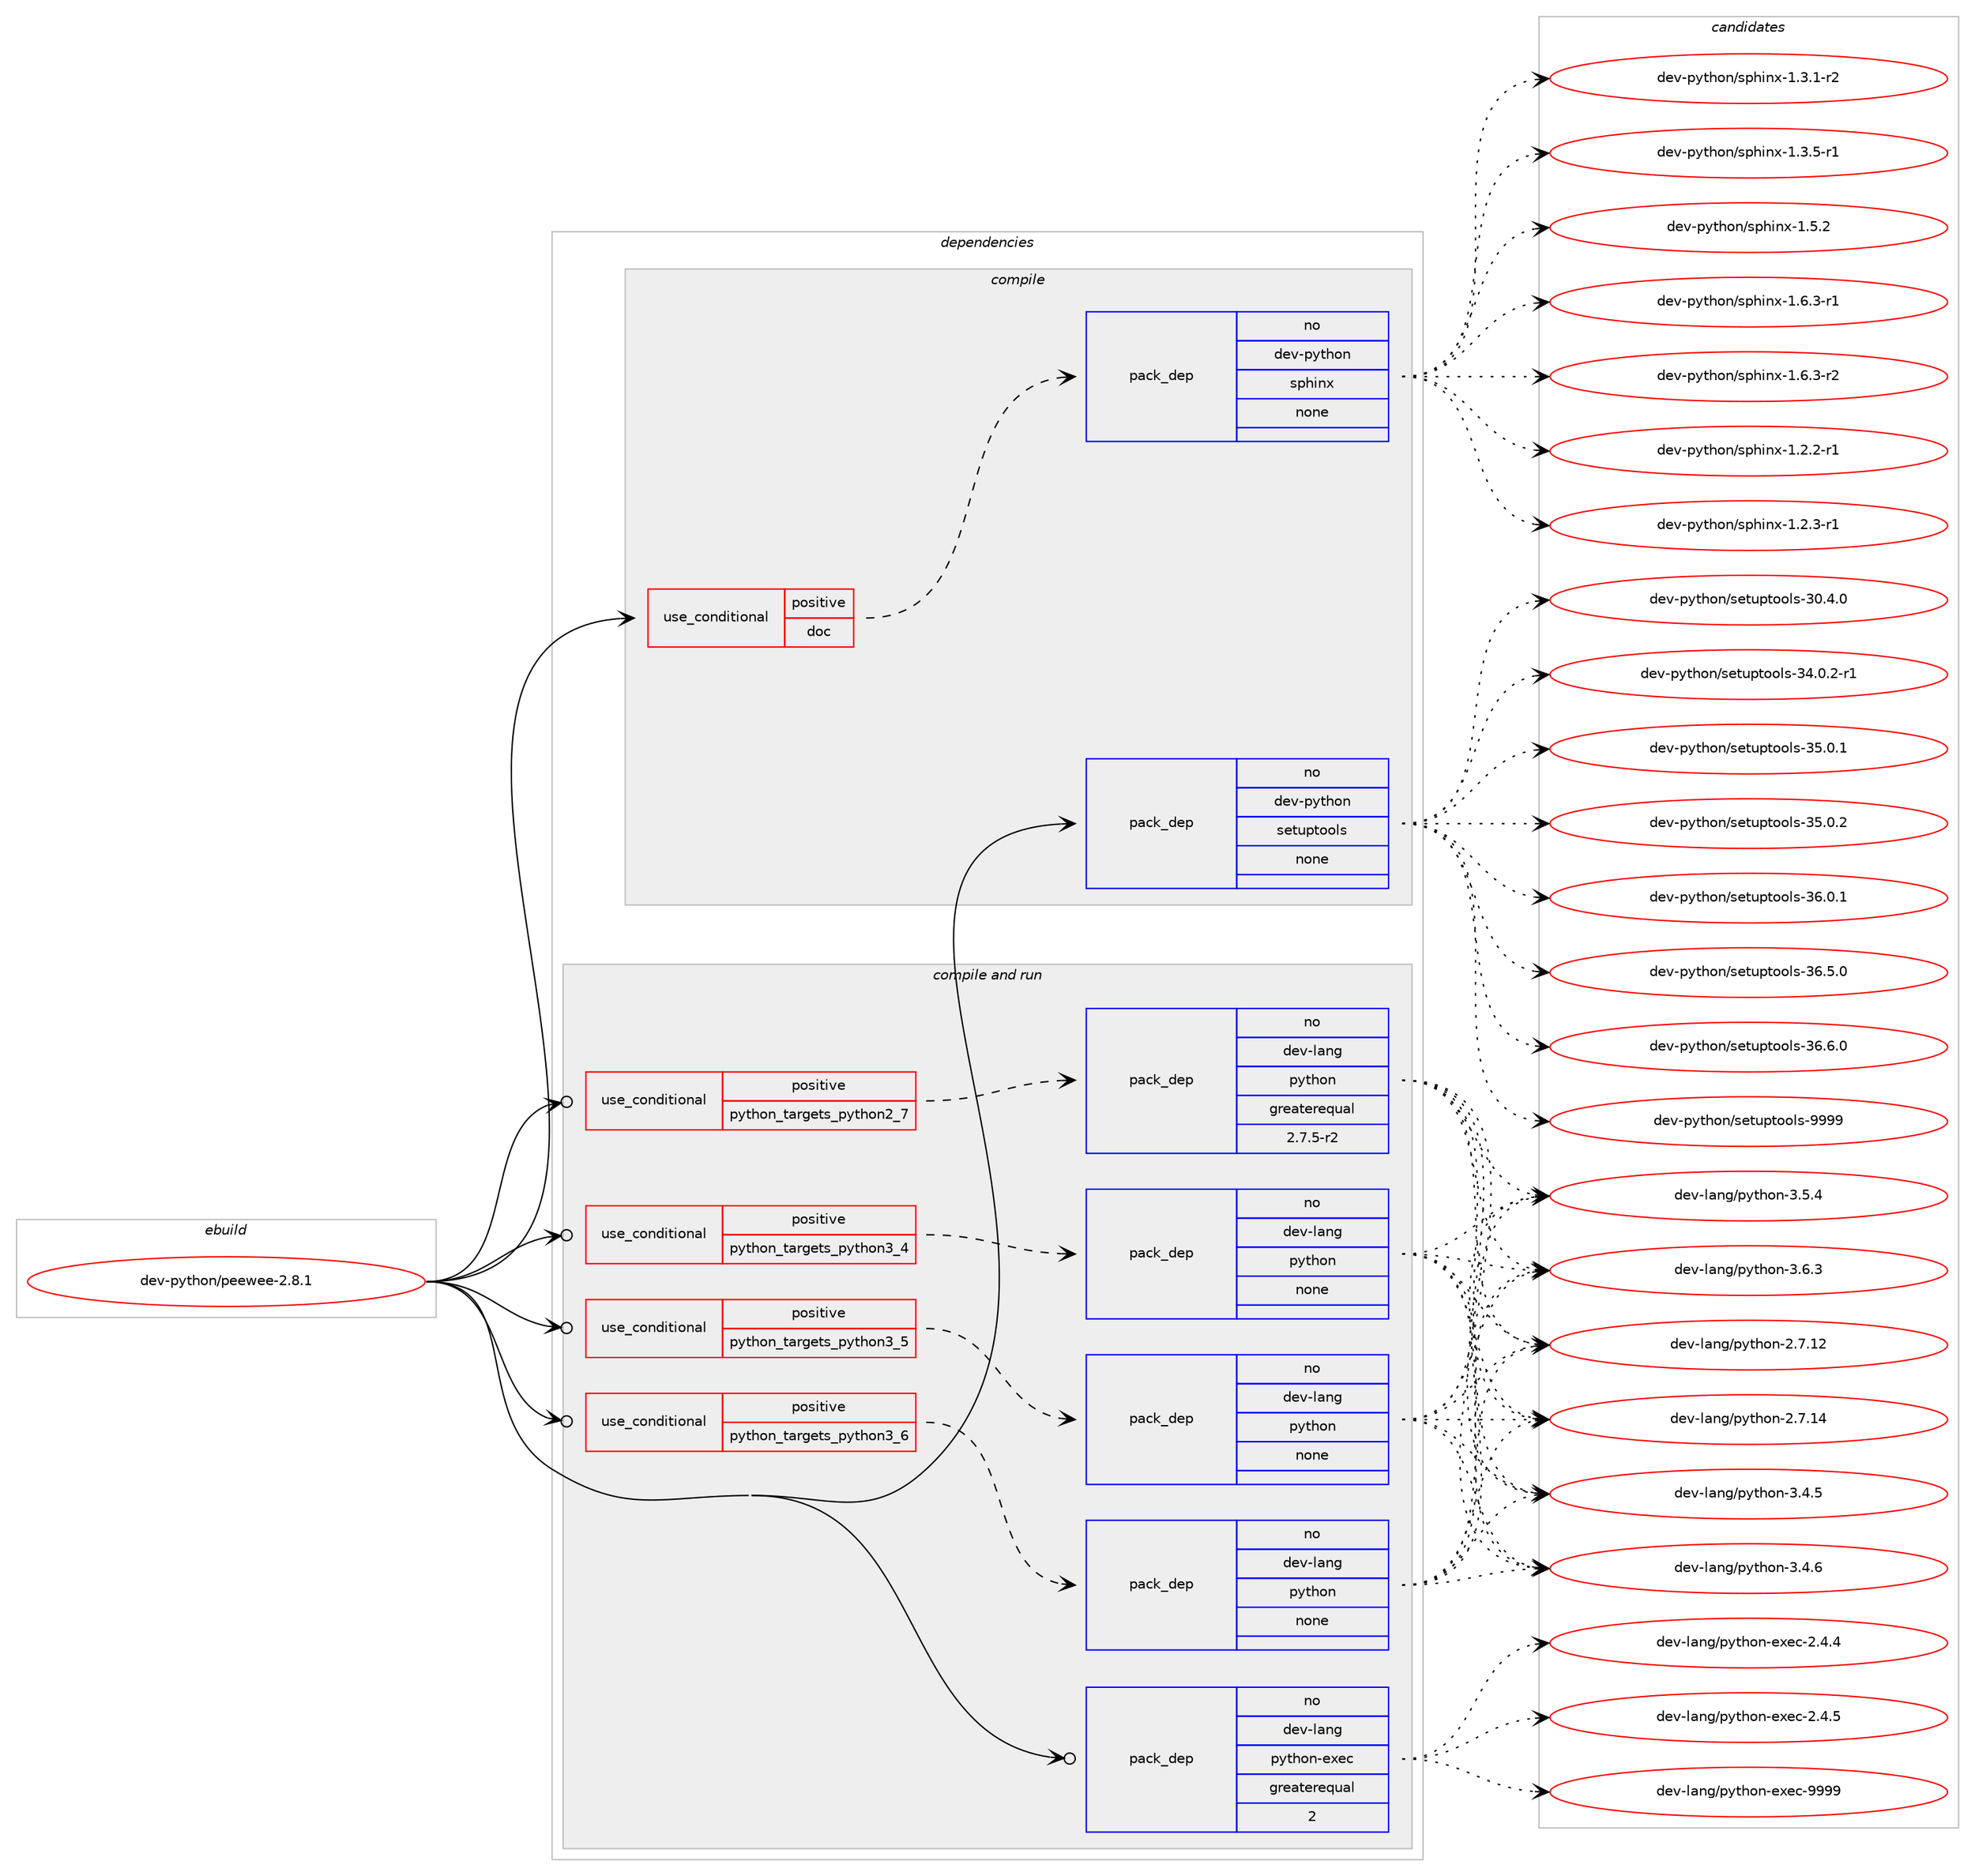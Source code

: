 digraph prolog {

# *************
# Graph options
# *************

newrank=true;
concentrate=true;
compound=true;
graph [rankdir=LR,fontname=Helvetica,fontsize=10,ranksep=1.5];#, ranksep=2.5, nodesep=0.2];
edge  [arrowhead=vee];
node  [fontname=Helvetica,fontsize=10];

# **********
# The ebuild
# **********

subgraph cluster_leftcol {
color=gray;
rank=same;
label=<<i>ebuild</i>>;
id [label="dev-python/peewee-2.8.1", color=red, width=4, href="../dev-python/peewee-2.8.1.svg"];
}

# ****************
# The dependencies
# ****************

subgraph cluster_midcol {
color=gray;
label=<<i>dependencies</i>>;
subgraph cluster_compile {
fillcolor="#eeeeee";
style=filled;
label=<<i>compile</i>>;
subgraph cond37164 {
dependency172887 [label=<<TABLE BORDER="0" CELLBORDER="1" CELLSPACING="0" CELLPADDING="4"><TR><TD ROWSPAN="3" CELLPADDING="10">use_conditional</TD></TR><TR><TD>positive</TD></TR><TR><TD>doc</TD></TR></TABLE>>, shape=none, color=red];
subgraph pack131816 {
dependency172888 [label=<<TABLE BORDER="0" CELLBORDER="1" CELLSPACING="0" CELLPADDING="4" WIDTH="220"><TR><TD ROWSPAN="6" CELLPADDING="30">pack_dep</TD></TR><TR><TD WIDTH="110">no</TD></TR><TR><TD>dev-python</TD></TR><TR><TD>sphinx</TD></TR><TR><TD>none</TD></TR><TR><TD></TD></TR></TABLE>>, shape=none, color=blue];
}
dependency172887:e -> dependency172888:w [weight=20,style="dashed",arrowhead="vee"];
}
id:e -> dependency172887:w [weight=20,style="solid",arrowhead="vee"];
subgraph pack131817 {
dependency172889 [label=<<TABLE BORDER="0" CELLBORDER="1" CELLSPACING="0" CELLPADDING="4" WIDTH="220"><TR><TD ROWSPAN="6" CELLPADDING="30">pack_dep</TD></TR><TR><TD WIDTH="110">no</TD></TR><TR><TD>dev-python</TD></TR><TR><TD>setuptools</TD></TR><TR><TD>none</TD></TR><TR><TD></TD></TR></TABLE>>, shape=none, color=blue];
}
id:e -> dependency172889:w [weight=20,style="solid",arrowhead="vee"];
}
subgraph cluster_compileandrun {
fillcolor="#eeeeee";
style=filled;
label=<<i>compile and run</i>>;
subgraph cond37165 {
dependency172890 [label=<<TABLE BORDER="0" CELLBORDER="1" CELLSPACING="0" CELLPADDING="4"><TR><TD ROWSPAN="3" CELLPADDING="10">use_conditional</TD></TR><TR><TD>positive</TD></TR><TR><TD>python_targets_python2_7</TD></TR></TABLE>>, shape=none, color=red];
subgraph pack131818 {
dependency172891 [label=<<TABLE BORDER="0" CELLBORDER="1" CELLSPACING="0" CELLPADDING="4" WIDTH="220"><TR><TD ROWSPAN="6" CELLPADDING="30">pack_dep</TD></TR><TR><TD WIDTH="110">no</TD></TR><TR><TD>dev-lang</TD></TR><TR><TD>python</TD></TR><TR><TD>greaterequal</TD></TR><TR><TD>2.7.5-r2</TD></TR></TABLE>>, shape=none, color=blue];
}
dependency172890:e -> dependency172891:w [weight=20,style="dashed",arrowhead="vee"];
}
id:e -> dependency172890:w [weight=20,style="solid",arrowhead="odotvee"];
subgraph cond37166 {
dependency172892 [label=<<TABLE BORDER="0" CELLBORDER="1" CELLSPACING="0" CELLPADDING="4"><TR><TD ROWSPAN="3" CELLPADDING="10">use_conditional</TD></TR><TR><TD>positive</TD></TR><TR><TD>python_targets_python3_4</TD></TR></TABLE>>, shape=none, color=red];
subgraph pack131819 {
dependency172893 [label=<<TABLE BORDER="0" CELLBORDER="1" CELLSPACING="0" CELLPADDING="4" WIDTH="220"><TR><TD ROWSPAN="6" CELLPADDING="30">pack_dep</TD></TR><TR><TD WIDTH="110">no</TD></TR><TR><TD>dev-lang</TD></TR><TR><TD>python</TD></TR><TR><TD>none</TD></TR><TR><TD></TD></TR></TABLE>>, shape=none, color=blue];
}
dependency172892:e -> dependency172893:w [weight=20,style="dashed",arrowhead="vee"];
}
id:e -> dependency172892:w [weight=20,style="solid",arrowhead="odotvee"];
subgraph cond37167 {
dependency172894 [label=<<TABLE BORDER="0" CELLBORDER="1" CELLSPACING="0" CELLPADDING="4"><TR><TD ROWSPAN="3" CELLPADDING="10">use_conditional</TD></TR><TR><TD>positive</TD></TR><TR><TD>python_targets_python3_5</TD></TR></TABLE>>, shape=none, color=red];
subgraph pack131820 {
dependency172895 [label=<<TABLE BORDER="0" CELLBORDER="1" CELLSPACING="0" CELLPADDING="4" WIDTH="220"><TR><TD ROWSPAN="6" CELLPADDING="30">pack_dep</TD></TR><TR><TD WIDTH="110">no</TD></TR><TR><TD>dev-lang</TD></TR><TR><TD>python</TD></TR><TR><TD>none</TD></TR><TR><TD></TD></TR></TABLE>>, shape=none, color=blue];
}
dependency172894:e -> dependency172895:w [weight=20,style="dashed",arrowhead="vee"];
}
id:e -> dependency172894:w [weight=20,style="solid",arrowhead="odotvee"];
subgraph cond37168 {
dependency172896 [label=<<TABLE BORDER="0" CELLBORDER="1" CELLSPACING="0" CELLPADDING="4"><TR><TD ROWSPAN="3" CELLPADDING="10">use_conditional</TD></TR><TR><TD>positive</TD></TR><TR><TD>python_targets_python3_6</TD></TR></TABLE>>, shape=none, color=red];
subgraph pack131821 {
dependency172897 [label=<<TABLE BORDER="0" CELLBORDER="1" CELLSPACING="0" CELLPADDING="4" WIDTH="220"><TR><TD ROWSPAN="6" CELLPADDING="30">pack_dep</TD></TR><TR><TD WIDTH="110">no</TD></TR><TR><TD>dev-lang</TD></TR><TR><TD>python</TD></TR><TR><TD>none</TD></TR><TR><TD></TD></TR></TABLE>>, shape=none, color=blue];
}
dependency172896:e -> dependency172897:w [weight=20,style="dashed",arrowhead="vee"];
}
id:e -> dependency172896:w [weight=20,style="solid",arrowhead="odotvee"];
subgraph pack131822 {
dependency172898 [label=<<TABLE BORDER="0" CELLBORDER="1" CELLSPACING="0" CELLPADDING="4" WIDTH="220"><TR><TD ROWSPAN="6" CELLPADDING="30">pack_dep</TD></TR><TR><TD WIDTH="110">no</TD></TR><TR><TD>dev-lang</TD></TR><TR><TD>python-exec</TD></TR><TR><TD>greaterequal</TD></TR><TR><TD>2</TD></TR></TABLE>>, shape=none, color=blue];
}
id:e -> dependency172898:w [weight=20,style="solid",arrowhead="odotvee"];
}
subgraph cluster_run {
fillcolor="#eeeeee";
style=filled;
label=<<i>run</i>>;
}
}

# **************
# The candidates
# **************

subgraph cluster_choices {
rank=same;
color=gray;
label=<<i>candidates</i>>;

subgraph choice131816 {
color=black;
nodesep=1;
choice10010111845112121116104111110471151121041051101204549465046504511449 [label="dev-python/sphinx-1.2.2-r1", color=red, width=4,href="../dev-python/sphinx-1.2.2-r1.svg"];
choice10010111845112121116104111110471151121041051101204549465046514511449 [label="dev-python/sphinx-1.2.3-r1", color=red, width=4,href="../dev-python/sphinx-1.2.3-r1.svg"];
choice10010111845112121116104111110471151121041051101204549465146494511450 [label="dev-python/sphinx-1.3.1-r2", color=red, width=4,href="../dev-python/sphinx-1.3.1-r2.svg"];
choice10010111845112121116104111110471151121041051101204549465146534511449 [label="dev-python/sphinx-1.3.5-r1", color=red, width=4,href="../dev-python/sphinx-1.3.5-r1.svg"];
choice1001011184511212111610411111047115112104105110120454946534650 [label="dev-python/sphinx-1.5.2", color=red, width=4,href="../dev-python/sphinx-1.5.2.svg"];
choice10010111845112121116104111110471151121041051101204549465446514511449 [label="dev-python/sphinx-1.6.3-r1", color=red, width=4,href="../dev-python/sphinx-1.6.3-r1.svg"];
choice10010111845112121116104111110471151121041051101204549465446514511450 [label="dev-python/sphinx-1.6.3-r2", color=red, width=4,href="../dev-python/sphinx-1.6.3-r2.svg"];
dependency172888:e -> choice10010111845112121116104111110471151121041051101204549465046504511449:w [style=dotted,weight="100"];
dependency172888:e -> choice10010111845112121116104111110471151121041051101204549465046514511449:w [style=dotted,weight="100"];
dependency172888:e -> choice10010111845112121116104111110471151121041051101204549465146494511450:w [style=dotted,weight="100"];
dependency172888:e -> choice10010111845112121116104111110471151121041051101204549465146534511449:w [style=dotted,weight="100"];
dependency172888:e -> choice1001011184511212111610411111047115112104105110120454946534650:w [style=dotted,weight="100"];
dependency172888:e -> choice10010111845112121116104111110471151121041051101204549465446514511449:w [style=dotted,weight="100"];
dependency172888:e -> choice10010111845112121116104111110471151121041051101204549465446514511450:w [style=dotted,weight="100"];
}
subgraph choice131817 {
color=black;
nodesep=1;
choice100101118451121211161041111104711510111611711211611111110811545514846524648 [label="dev-python/setuptools-30.4.0", color=red, width=4,href="../dev-python/setuptools-30.4.0.svg"];
choice1001011184511212111610411111047115101116117112116111111108115455152464846504511449 [label="dev-python/setuptools-34.0.2-r1", color=red, width=4,href="../dev-python/setuptools-34.0.2-r1.svg"];
choice100101118451121211161041111104711510111611711211611111110811545515346484649 [label="dev-python/setuptools-35.0.1", color=red, width=4,href="../dev-python/setuptools-35.0.1.svg"];
choice100101118451121211161041111104711510111611711211611111110811545515346484650 [label="dev-python/setuptools-35.0.2", color=red, width=4,href="../dev-python/setuptools-35.0.2.svg"];
choice100101118451121211161041111104711510111611711211611111110811545515446484649 [label="dev-python/setuptools-36.0.1", color=red, width=4,href="../dev-python/setuptools-36.0.1.svg"];
choice100101118451121211161041111104711510111611711211611111110811545515446534648 [label="dev-python/setuptools-36.5.0", color=red, width=4,href="../dev-python/setuptools-36.5.0.svg"];
choice100101118451121211161041111104711510111611711211611111110811545515446544648 [label="dev-python/setuptools-36.6.0", color=red, width=4,href="../dev-python/setuptools-36.6.0.svg"];
choice10010111845112121116104111110471151011161171121161111111081154557575757 [label="dev-python/setuptools-9999", color=red, width=4,href="../dev-python/setuptools-9999.svg"];
dependency172889:e -> choice100101118451121211161041111104711510111611711211611111110811545514846524648:w [style=dotted,weight="100"];
dependency172889:e -> choice1001011184511212111610411111047115101116117112116111111108115455152464846504511449:w [style=dotted,weight="100"];
dependency172889:e -> choice100101118451121211161041111104711510111611711211611111110811545515346484649:w [style=dotted,weight="100"];
dependency172889:e -> choice100101118451121211161041111104711510111611711211611111110811545515346484650:w [style=dotted,weight="100"];
dependency172889:e -> choice100101118451121211161041111104711510111611711211611111110811545515446484649:w [style=dotted,weight="100"];
dependency172889:e -> choice100101118451121211161041111104711510111611711211611111110811545515446534648:w [style=dotted,weight="100"];
dependency172889:e -> choice100101118451121211161041111104711510111611711211611111110811545515446544648:w [style=dotted,weight="100"];
dependency172889:e -> choice10010111845112121116104111110471151011161171121161111111081154557575757:w [style=dotted,weight="100"];
}
subgraph choice131818 {
color=black;
nodesep=1;
choice10010111845108971101034711212111610411111045504655464950 [label="dev-lang/python-2.7.12", color=red, width=4,href="../dev-lang/python-2.7.12.svg"];
choice10010111845108971101034711212111610411111045504655464952 [label="dev-lang/python-2.7.14", color=red, width=4,href="../dev-lang/python-2.7.14.svg"];
choice100101118451089711010347112121116104111110455146524653 [label="dev-lang/python-3.4.5", color=red, width=4,href="../dev-lang/python-3.4.5.svg"];
choice100101118451089711010347112121116104111110455146524654 [label="dev-lang/python-3.4.6", color=red, width=4,href="../dev-lang/python-3.4.6.svg"];
choice100101118451089711010347112121116104111110455146534652 [label="dev-lang/python-3.5.4", color=red, width=4,href="../dev-lang/python-3.5.4.svg"];
choice100101118451089711010347112121116104111110455146544651 [label="dev-lang/python-3.6.3", color=red, width=4,href="../dev-lang/python-3.6.3.svg"];
dependency172891:e -> choice10010111845108971101034711212111610411111045504655464950:w [style=dotted,weight="100"];
dependency172891:e -> choice10010111845108971101034711212111610411111045504655464952:w [style=dotted,weight="100"];
dependency172891:e -> choice100101118451089711010347112121116104111110455146524653:w [style=dotted,weight="100"];
dependency172891:e -> choice100101118451089711010347112121116104111110455146524654:w [style=dotted,weight="100"];
dependency172891:e -> choice100101118451089711010347112121116104111110455146534652:w [style=dotted,weight="100"];
dependency172891:e -> choice100101118451089711010347112121116104111110455146544651:w [style=dotted,weight="100"];
}
subgraph choice131819 {
color=black;
nodesep=1;
choice10010111845108971101034711212111610411111045504655464950 [label="dev-lang/python-2.7.12", color=red, width=4,href="../dev-lang/python-2.7.12.svg"];
choice10010111845108971101034711212111610411111045504655464952 [label="dev-lang/python-2.7.14", color=red, width=4,href="../dev-lang/python-2.7.14.svg"];
choice100101118451089711010347112121116104111110455146524653 [label="dev-lang/python-3.4.5", color=red, width=4,href="../dev-lang/python-3.4.5.svg"];
choice100101118451089711010347112121116104111110455146524654 [label="dev-lang/python-3.4.6", color=red, width=4,href="../dev-lang/python-3.4.6.svg"];
choice100101118451089711010347112121116104111110455146534652 [label="dev-lang/python-3.5.4", color=red, width=4,href="../dev-lang/python-3.5.4.svg"];
choice100101118451089711010347112121116104111110455146544651 [label="dev-lang/python-3.6.3", color=red, width=4,href="../dev-lang/python-3.6.3.svg"];
dependency172893:e -> choice10010111845108971101034711212111610411111045504655464950:w [style=dotted,weight="100"];
dependency172893:e -> choice10010111845108971101034711212111610411111045504655464952:w [style=dotted,weight="100"];
dependency172893:e -> choice100101118451089711010347112121116104111110455146524653:w [style=dotted,weight="100"];
dependency172893:e -> choice100101118451089711010347112121116104111110455146524654:w [style=dotted,weight="100"];
dependency172893:e -> choice100101118451089711010347112121116104111110455146534652:w [style=dotted,weight="100"];
dependency172893:e -> choice100101118451089711010347112121116104111110455146544651:w [style=dotted,weight="100"];
}
subgraph choice131820 {
color=black;
nodesep=1;
choice10010111845108971101034711212111610411111045504655464950 [label="dev-lang/python-2.7.12", color=red, width=4,href="../dev-lang/python-2.7.12.svg"];
choice10010111845108971101034711212111610411111045504655464952 [label="dev-lang/python-2.7.14", color=red, width=4,href="../dev-lang/python-2.7.14.svg"];
choice100101118451089711010347112121116104111110455146524653 [label="dev-lang/python-3.4.5", color=red, width=4,href="../dev-lang/python-3.4.5.svg"];
choice100101118451089711010347112121116104111110455146524654 [label="dev-lang/python-3.4.6", color=red, width=4,href="../dev-lang/python-3.4.6.svg"];
choice100101118451089711010347112121116104111110455146534652 [label="dev-lang/python-3.5.4", color=red, width=4,href="../dev-lang/python-3.5.4.svg"];
choice100101118451089711010347112121116104111110455146544651 [label="dev-lang/python-3.6.3", color=red, width=4,href="../dev-lang/python-3.6.3.svg"];
dependency172895:e -> choice10010111845108971101034711212111610411111045504655464950:w [style=dotted,weight="100"];
dependency172895:e -> choice10010111845108971101034711212111610411111045504655464952:w [style=dotted,weight="100"];
dependency172895:e -> choice100101118451089711010347112121116104111110455146524653:w [style=dotted,weight="100"];
dependency172895:e -> choice100101118451089711010347112121116104111110455146524654:w [style=dotted,weight="100"];
dependency172895:e -> choice100101118451089711010347112121116104111110455146534652:w [style=dotted,weight="100"];
dependency172895:e -> choice100101118451089711010347112121116104111110455146544651:w [style=dotted,weight="100"];
}
subgraph choice131821 {
color=black;
nodesep=1;
choice10010111845108971101034711212111610411111045504655464950 [label="dev-lang/python-2.7.12", color=red, width=4,href="../dev-lang/python-2.7.12.svg"];
choice10010111845108971101034711212111610411111045504655464952 [label="dev-lang/python-2.7.14", color=red, width=4,href="../dev-lang/python-2.7.14.svg"];
choice100101118451089711010347112121116104111110455146524653 [label="dev-lang/python-3.4.5", color=red, width=4,href="../dev-lang/python-3.4.5.svg"];
choice100101118451089711010347112121116104111110455146524654 [label="dev-lang/python-3.4.6", color=red, width=4,href="../dev-lang/python-3.4.6.svg"];
choice100101118451089711010347112121116104111110455146534652 [label="dev-lang/python-3.5.4", color=red, width=4,href="../dev-lang/python-3.5.4.svg"];
choice100101118451089711010347112121116104111110455146544651 [label="dev-lang/python-3.6.3", color=red, width=4,href="../dev-lang/python-3.6.3.svg"];
dependency172897:e -> choice10010111845108971101034711212111610411111045504655464950:w [style=dotted,weight="100"];
dependency172897:e -> choice10010111845108971101034711212111610411111045504655464952:w [style=dotted,weight="100"];
dependency172897:e -> choice100101118451089711010347112121116104111110455146524653:w [style=dotted,weight="100"];
dependency172897:e -> choice100101118451089711010347112121116104111110455146524654:w [style=dotted,weight="100"];
dependency172897:e -> choice100101118451089711010347112121116104111110455146534652:w [style=dotted,weight="100"];
dependency172897:e -> choice100101118451089711010347112121116104111110455146544651:w [style=dotted,weight="100"];
}
subgraph choice131822 {
color=black;
nodesep=1;
choice1001011184510897110103471121211161041111104510112010199455046524652 [label="dev-lang/python-exec-2.4.4", color=red, width=4,href="../dev-lang/python-exec-2.4.4.svg"];
choice1001011184510897110103471121211161041111104510112010199455046524653 [label="dev-lang/python-exec-2.4.5", color=red, width=4,href="../dev-lang/python-exec-2.4.5.svg"];
choice10010111845108971101034711212111610411111045101120101994557575757 [label="dev-lang/python-exec-9999", color=red, width=4,href="../dev-lang/python-exec-9999.svg"];
dependency172898:e -> choice1001011184510897110103471121211161041111104510112010199455046524652:w [style=dotted,weight="100"];
dependency172898:e -> choice1001011184510897110103471121211161041111104510112010199455046524653:w [style=dotted,weight="100"];
dependency172898:e -> choice10010111845108971101034711212111610411111045101120101994557575757:w [style=dotted,weight="100"];
}
}

}
